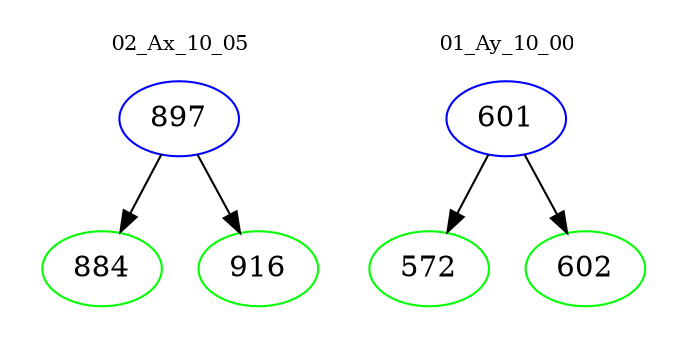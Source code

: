 digraph{
subgraph cluster_0 {
color = white
label = "02_Ax_10_05";
fontsize=10;
T0_897 [label="897", color="blue"]
T0_897 -> T0_884 [color="black"]
T0_884 [label="884", color="green"]
T0_897 -> T0_916 [color="black"]
T0_916 [label="916", color="green"]
}
subgraph cluster_1 {
color = white
label = "01_Ay_10_00";
fontsize=10;
T1_601 [label="601", color="blue"]
T1_601 -> T1_572 [color="black"]
T1_572 [label="572", color="green"]
T1_601 -> T1_602 [color="black"]
T1_602 [label="602", color="green"]
}
}
